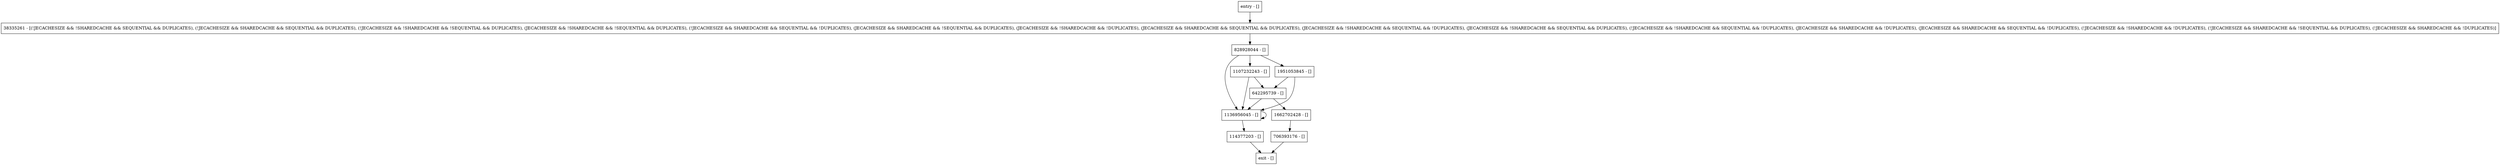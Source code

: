 digraph shutdownDaemons {
node [shape=record];
828928044 [label="828928044 - []"];
entry [label="entry - []"];
exit [label="exit - []"];
642295739 [label="642295739 - []"];
1136956045 [label="1136956045 - []"];
114377203 [label="114377203 - []"];
1107232243 [label="1107232243 - []"];
1662702428 [label="1662702428 - []"];
1951053845 [label="1951053845 - []"];
38335261 [label="38335261 - [(!JECACHESIZE && !SHAREDCACHE && SEQUENTIAL && DUPLICATES), (!JECACHESIZE && SHAREDCACHE && SEQUENTIAL && DUPLICATES), (!JECACHESIZE && !SHAREDCACHE && !SEQUENTIAL && DUPLICATES), (JECACHESIZE && !SHAREDCACHE && !SEQUENTIAL && DUPLICATES), (!JECACHESIZE && SHAREDCACHE && SEQUENTIAL && !DUPLICATES), (JECACHESIZE && SHAREDCACHE && !SEQUENTIAL && DUPLICATES), (JECACHESIZE && !SHAREDCACHE && !DUPLICATES), (JECACHESIZE && SHAREDCACHE && SEQUENTIAL && DUPLICATES), (JECACHESIZE && !SHAREDCACHE && SEQUENTIAL && !DUPLICATES), (JECACHESIZE && !SHAREDCACHE && SEQUENTIAL && DUPLICATES), (!JECACHESIZE && !SHAREDCACHE && SEQUENTIAL && !DUPLICATES), (JECACHESIZE && SHAREDCACHE && !DUPLICATES), (JECACHESIZE && SHAREDCACHE && SEQUENTIAL && !DUPLICATES), (!JECACHESIZE && !SHAREDCACHE && !DUPLICATES), (!JECACHESIZE && SHAREDCACHE && !SEQUENTIAL && DUPLICATES), (!JECACHESIZE && SHAREDCACHE && !DUPLICATES)]"];
706393176 [label="706393176 - []"];
entry;
exit;
828928044 -> 1136956045;
828928044 -> 1107232243;
828928044 -> 1951053845;
entry -> 38335261;
642295739 -> 1136956045;
642295739 -> 1662702428;
1136956045 -> 1136956045;
1136956045 -> 114377203;
114377203 -> exit;
1107232243 -> 642295739;
1107232243 -> 1136956045;
1662702428 -> 706393176;
1951053845 -> 642295739;
1951053845 -> 1136956045;
38335261 -> 828928044;
706393176 -> exit;
}
